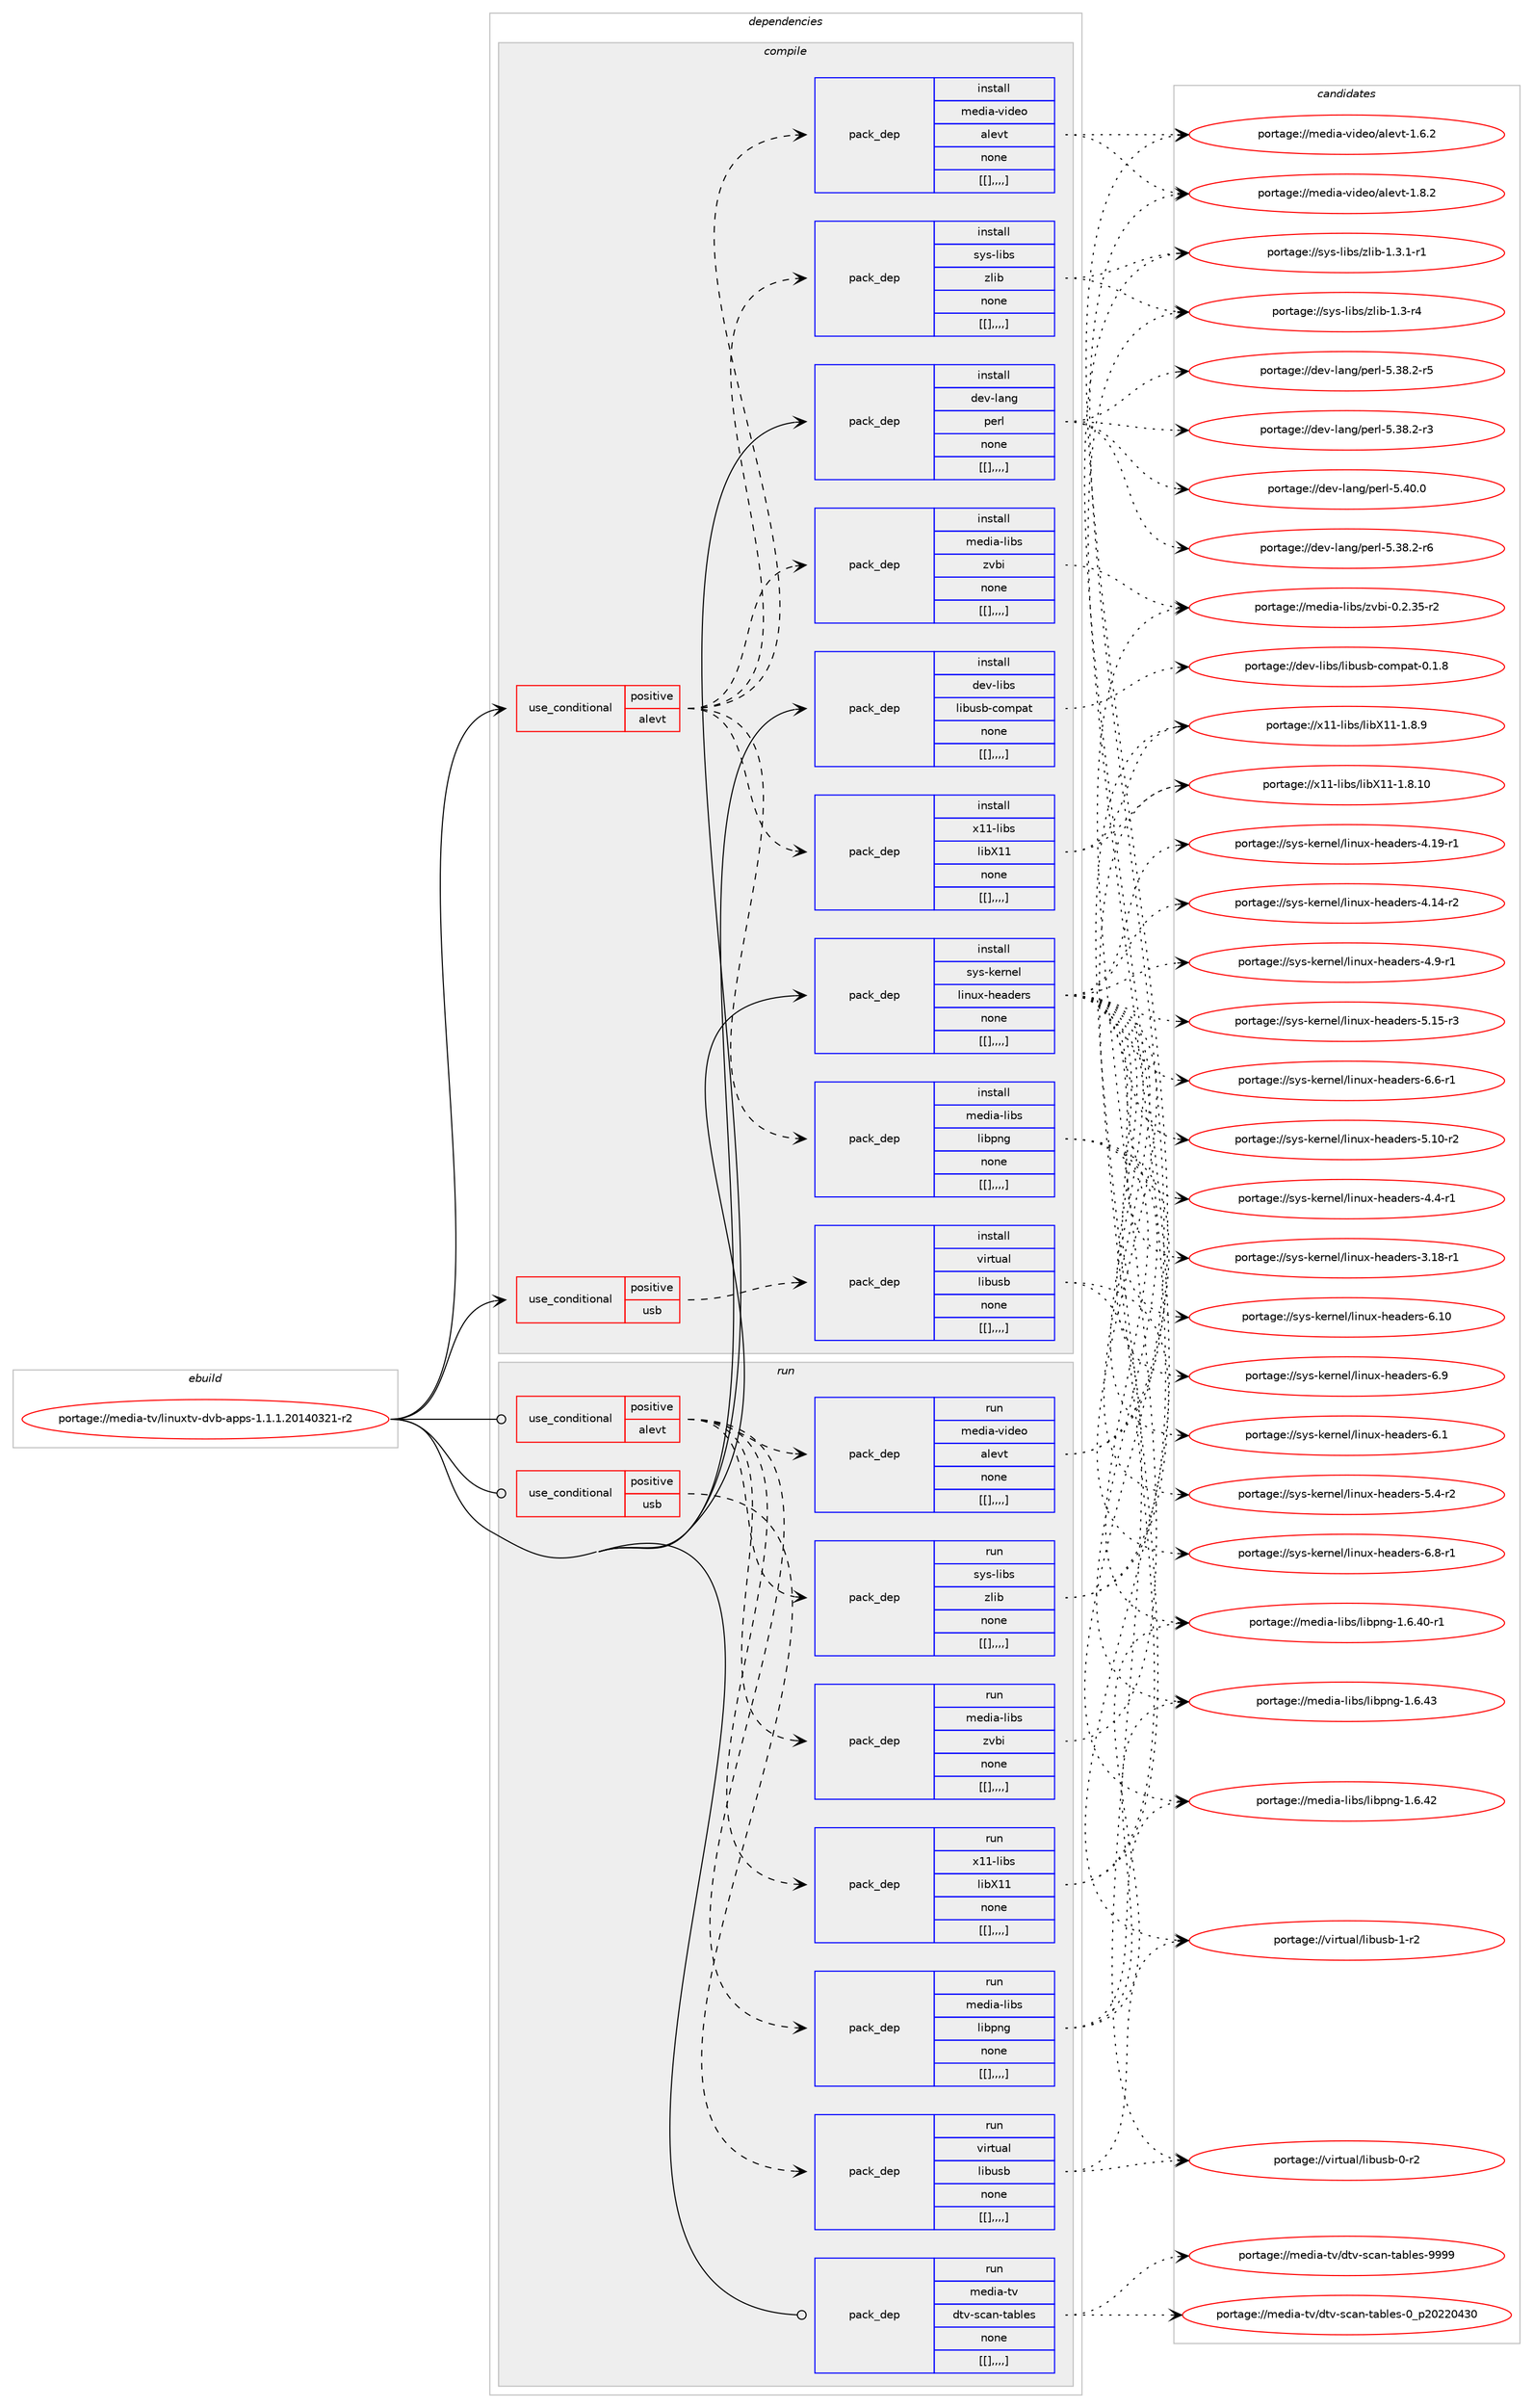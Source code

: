 digraph prolog {

# *************
# Graph options
# *************

newrank=true;
concentrate=true;
compound=true;
graph [rankdir=LR,fontname=Helvetica,fontsize=10,ranksep=1.5];#, ranksep=2.5, nodesep=0.2];
edge  [arrowhead=vee];
node  [fontname=Helvetica,fontsize=10];

# **********
# The ebuild
# **********

subgraph cluster_leftcol {
color=gray;
label=<<i>ebuild</i>>;
id [label="portage://media-tv/linuxtv-dvb-apps-1.1.1.20140321-r2", color=red, width=4, href="../media-tv/linuxtv-dvb-apps-1.1.1.20140321-r2.svg"];
}

# ****************
# The dependencies
# ****************

subgraph cluster_midcol {
color=gray;
label=<<i>dependencies</i>>;
subgraph cluster_compile {
fillcolor="#eeeeee";
style=filled;
label=<<i>compile</i>>;
subgraph cond86352 {
dependency341376 [label=<<TABLE BORDER="0" CELLBORDER="1" CELLSPACING="0" CELLPADDING="4"><TR><TD ROWSPAN="3" CELLPADDING="10">use_conditional</TD></TR><TR><TD>positive</TD></TR><TR><TD>alevt</TD></TR></TABLE>>, shape=none, color=red];
subgraph pack252353 {
dependency341377 [label=<<TABLE BORDER="0" CELLBORDER="1" CELLSPACING="0" CELLPADDING="4" WIDTH="220"><TR><TD ROWSPAN="6" CELLPADDING="30">pack_dep</TD></TR><TR><TD WIDTH="110">install</TD></TR><TR><TD>media-video</TD></TR><TR><TD>alevt</TD></TR><TR><TD>none</TD></TR><TR><TD>[[],,,,]</TD></TR></TABLE>>, shape=none, color=blue];
}
dependency341376:e -> dependency341377:w [weight=20,style="dashed",arrowhead="vee"];
subgraph pack252354 {
dependency341378 [label=<<TABLE BORDER="0" CELLBORDER="1" CELLSPACING="0" CELLPADDING="4" WIDTH="220"><TR><TD ROWSPAN="6" CELLPADDING="30">pack_dep</TD></TR><TR><TD WIDTH="110">install</TD></TR><TR><TD>media-libs</TD></TR><TR><TD>libpng</TD></TR><TR><TD>none</TD></TR><TR><TD>[[],,,,]</TD></TR></TABLE>>, shape=none, color=blue];
}
dependency341376:e -> dependency341378:w [weight=20,style="dashed",arrowhead="vee"];
subgraph pack252355 {
dependency341379 [label=<<TABLE BORDER="0" CELLBORDER="1" CELLSPACING="0" CELLPADDING="4" WIDTH="220"><TR><TD ROWSPAN="6" CELLPADDING="30">pack_dep</TD></TR><TR><TD WIDTH="110">install</TD></TR><TR><TD>media-libs</TD></TR><TR><TD>zvbi</TD></TR><TR><TD>none</TD></TR><TR><TD>[[],,,,]</TD></TR></TABLE>>, shape=none, color=blue];
}
dependency341376:e -> dependency341379:w [weight=20,style="dashed",arrowhead="vee"];
subgraph pack252356 {
dependency341380 [label=<<TABLE BORDER="0" CELLBORDER="1" CELLSPACING="0" CELLPADDING="4" WIDTH="220"><TR><TD ROWSPAN="6" CELLPADDING="30">pack_dep</TD></TR><TR><TD WIDTH="110">install</TD></TR><TR><TD>sys-libs</TD></TR><TR><TD>zlib</TD></TR><TR><TD>none</TD></TR><TR><TD>[[],,,,]</TD></TR></TABLE>>, shape=none, color=blue];
}
dependency341376:e -> dependency341380:w [weight=20,style="dashed",arrowhead="vee"];
subgraph pack252357 {
dependency341381 [label=<<TABLE BORDER="0" CELLBORDER="1" CELLSPACING="0" CELLPADDING="4" WIDTH="220"><TR><TD ROWSPAN="6" CELLPADDING="30">pack_dep</TD></TR><TR><TD WIDTH="110">install</TD></TR><TR><TD>x11-libs</TD></TR><TR><TD>libX11</TD></TR><TR><TD>none</TD></TR><TR><TD>[[],,,,]</TD></TR></TABLE>>, shape=none, color=blue];
}
dependency341376:e -> dependency341381:w [weight=20,style="dashed",arrowhead="vee"];
}
id:e -> dependency341376:w [weight=20,style="solid",arrowhead="vee"];
subgraph cond86353 {
dependency341382 [label=<<TABLE BORDER="0" CELLBORDER="1" CELLSPACING="0" CELLPADDING="4"><TR><TD ROWSPAN="3" CELLPADDING="10">use_conditional</TD></TR><TR><TD>positive</TD></TR><TR><TD>usb</TD></TR></TABLE>>, shape=none, color=red];
subgraph pack252358 {
dependency341383 [label=<<TABLE BORDER="0" CELLBORDER="1" CELLSPACING="0" CELLPADDING="4" WIDTH="220"><TR><TD ROWSPAN="6" CELLPADDING="30">pack_dep</TD></TR><TR><TD WIDTH="110">install</TD></TR><TR><TD>virtual</TD></TR><TR><TD>libusb</TD></TR><TR><TD>none</TD></TR><TR><TD>[[],,,,]</TD></TR></TABLE>>, shape=none, color=blue];
}
dependency341382:e -> dependency341383:w [weight=20,style="dashed",arrowhead="vee"];
}
id:e -> dependency341382:w [weight=20,style="solid",arrowhead="vee"];
subgraph pack252359 {
dependency341384 [label=<<TABLE BORDER="0" CELLBORDER="1" CELLSPACING="0" CELLPADDING="4" WIDTH="220"><TR><TD ROWSPAN="6" CELLPADDING="30">pack_dep</TD></TR><TR><TD WIDTH="110">install</TD></TR><TR><TD>dev-lang</TD></TR><TR><TD>perl</TD></TR><TR><TD>none</TD></TR><TR><TD>[[],,,,]</TD></TR></TABLE>>, shape=none, color=blue];
}
id:e -> dependency341384:w [weight=20,style="solid",arrowhead="vee"];
subgraph pack252360 {
dependency341385 [label=<<TABLE BORDER="0" CELLBORDER="1" CELLSPACING="0" CELLPADDING="4" WIDTH="220"><TR><TD ROWSPAN="6" CELLPADDING="30">pack_dep</TD></TR><TR><TD WIDTH="110">install</TD></TR><TR><TD>dev-libs</TD></TR><TR><TD>libusb-compat</TD></TR><TR><TD>none</TD></TR><TR><TD>[[],,,,]</TD></TR></TABLE>>, shape=none, color=blue];
}
id:e -> dependency341385:w [weight=20,style="solid",arrowhead="vee"];
subgraph pack252361 {
dependency341386 [label=<<TABLE BORDER="0" CELLBORDER="1" CELLSPACING="0" CELLPADDING="4" WIDTH="220"><TR><TD ROWSPAN="6" CELLPADDING="30">pack_dep</TD></TR><TR><TD WIDTH="110">install</TD></TR><TR><TD>sys-kernel</TD></TR><TR><TD>linux-headers</TD></TR><TR><TD>none</TD></TR><TR><TD>[[],,,,]</TD></TR></TABLE>>, shape=none, color=blue];
}
id:e -> dependency341386:w [weight=20,style="solid",arrowhead="vee"];
}
subgraph cluster_compileandrun {
fillcolor="#eeeeee";
style=filled;
label=<<i>compile and run</i>>;
}
subgraph cluster_run {
fillcolor="#eeeeee";
style=filled;
label=<<i>run</i>>;
subgraph cond86354 {
dependency341387 [label=<<TABLE BORDER="0" CELLBORDER="1" CELLSPACING="0" CELLPADDING="4"><TR><TD ROWSPAN="3" CELLPADDING="10">use_conditional</TD></TR><TR><TD>positive</TD></TR><TR><TD>alevt</TD></TR></TABLE>>, shape=none, color=red];
subgraph pack252362 {
dependency341388 [label=<<TABLE BORDER="0" CELLBORDER="1" CELLSPACING="0" CELLPADDING="4" WIDTH="220"><TR><TD ROWSPAN="6" CELLPADDING="30">pack_dep</TD></TR><TR><TD WIDTH="110">run</TD></TR><TR><TD>media-video</TD></TR><TR><TD>alevt</TD></TR><TR><TD>none</TD></TR><TR><TD>[[],,,,]</TD></TR></TABLE>>, shape=none, color=blue];
}
dependency341387:e -> dependency341388:w [weight=20,style="dashed",arrowhead="vee"];
subgraph pack252363 {
dependency341389 [label=<<TABLE BORDER="0" CELLBORDER="1" CELLSPACING="0" CELLPADDING="4" WIDTH="220"><TR><TD ROWSPAN="6" CELLPADDING="30">pack_dep</TD></TR><TR><TD WIDTH="110">run</TD></TR><TR><TD>media-libs</TD></TR><TR><TD>libpng</TD></TR><TR><TD>none</TD></TR><TR><TD>[[],,,,]</TD></TR></TABLE>>, shape=none, color=blue];
}
dependency341387:e -> dependency341389:w [weight=20,style="dashed",arrowhead="vee"];
subgraph pack252364 {
dependency341390 [label=<<TABLE BORDER="0" CELLBORDER="1" CELLSPACING="0" CELLPADDING="4" WIDTH="220"><TR><TD ROWSPAN="6" CELLPADDING="30">pack_dep</TD></TR><TR><TD WIDTH="110">run</TD></TR><TR><TD>media-libs</TD></TR><TR><TD>zvbi</TD></TR><TR><TD>none</TD></TR><TR><TD>[[],,,,]</TD></TR></TABLE>>, shape=none, color=blue];
}
dependency341387:e -> dependency341390:w [weight=20,style="dashed",arrowhead="vee"];
subgraph pack252365 {
dependency341391 [label=<<TABLE BORDER="0" CELLBORDER="1" CELLSPACING="0" CELLPADDING="4" WIDTH="220"><TR><TD ROWSPAN="6" CELLPADDING="30">pack_dep</TD></TR><TR><TD WIDTH="110">run</TD></TR><TR><TD>sys-libs</TD></TR><TR><TD>zlib</TD></TR><TR><TD>none</TD></TR><TR><TD>[[],,,,]</TD></TR></TABLE>>, shape=none, color=blue];
}
dependency341387:e -> dependency341391:w [weight=20,style="dashed",arrowhead="vee"];
subgraph pack252366 {
dependency341392 [label=<<TABLE BORDER="0" CELLBORDER="1" CELLSPACING="0" CELLPADDING="4" WIDTH="220"><TR><TD ROWSPAN="6" CELLPADDING="30">pack_dep</TD></TR><TR><TD WIDTH="110">run</TD></TR><TR><TD>x11-libs</TD></TR><TR><TD>libX11</TD></TR><TR><TD>none</TD></TR><TR><TD>[[],,,,]</TD></TR></TABLE>>, shape=none, color=blue];
}
dependency341387:e -> dependency341392:w [weight=20,style="dashed",arrowhead="vee"];
}
id:e -> dependency341387:w [weight=20,style="solid",arrowhead="odot"];
subgraph cond86355 {
dependency341393 [label=<<TABLE BORDER="0" CELLBORDER="1" CELLSPACING="0" CELLPADDING="4"><TR><TD ROWSPAN="3" CELLPADDING="10">use_conditional</TD></TR><TR><TD>positive</TD></TR><TR><TD>usb</TD></TR></TABLE>>, shape=none, color=red];
subgraph pack252367 {
dependency341394 [label=<<TABLE BORDER="0" CELLBORDER="1" CELLSPACING="0" CELLPADDING="4" WIDTH="220"><TR><TD ROWSPAN="6" CELLPADDING="30">pack_dep</TD></TR><TR><TD WIDTH="110">run</TD></TR><TR><TD>virtual</TD></TR><TR><TD>libusb</TD></TR><TR><TD>none</TD></TR><TR><TD>[[],,,,]</TD></TR></TABLE>>, shape=none, color=blue];
}
dependency341393:e -> dependency341394:w [weight=20,style="dashed",arrowhead="vee"];
}
id:e -> dependency341393:w [weight=20,style="solid",arrowhead="odot"];
subgraph pack252368 {
dependency341395 [label=<<TABLE BORDER="0" CELLBORDER="1" CELLSPACING="0" CELLPADDING="4" WIDTH="220"><TR><TD ROWSPAN="6" CELLPADDING="30">pack_dep</TD></TR><TR><TD WIDTH="110">run</TD></TR><TR><TD>media-tv</TD></TR><TR><TD>dtv-scan-tables</TD></TR><TR><TD>none</TD></TR><TR><TD>[[],,,,]</TD></TR></TABLE>>, shape=none, color=blue];
}
id:e -> dependency341395:w [weight=20,style="solid",arrowhead="odot"];
}
}

# **************
# The candidates
# **************

subgraph cluster_choices {
rank=same;
color=gray;
label=<<i>candidates</i>>;

subgraph choice252353 {
color=black;
nodesep=1;
choice10910110010597451181051001011114797108101118116454946564650 [label="portage://media-video/alevt-1.8.2", color=red, width=4,href="../media-video/alevt-1.8.2.svg"];
choice10910110010597451181051001011114797108101118116454946544650 [label="portage://media-video/alevt-1.6.2", color=red, width=4,href="../media-video/alevt-1.6.2.svg"];
dependency341377:e -> choice10910110010597451181051001011114797108101118116454946564650:w [style=dotted,weight="100"];
dependency341377:e -> choice10910110010597451181051001011114797108101118116454946544650:w [style=dotted,weight="100"];
}
subgraph choice252354 {
color=black;
nodesep=1;
choice109101100105974510810598115471081059811211010345494654465251 [label="portage://media-libs/libpng-1.6.43", color=red, width=4,href="../media-libs/libpng-1.6.43.svg"];
choice109101100105974510810598115471081059811211010345494654465250 [label="portage://media-libs/libpng-1.6.42", color=red, width=4,href="../media-libs/libpng-1.6.42.svg"];
choice1091011001059745108105981154710810598112110103454946544652484511449 [label="portage://media-libs/libpng-1.6.40-r1", color=red, width=4,href="../media-libs/libpng-1.6.40-r1.svg"];
dependency341378:e -> choice109101100105974510810598115471081059811211010345494654465251:w [style=dotted,weight="100"];
dependency341378:e -> choice109101100105974510810598115471081059811211010345494654465250:w [style=dotted,weight="100"];
dependency341378:e -> choice1091011001059745108105981154710810598112110103454946544652484511449:w [style=dotted,weight="100"];
}
subgraph choice252355 {
color=black;
nodesep=1;
choice1091011001059745108105981154712211898105454846504651534511450 [label="portage://media-libs/zvbi-0.2.35-r2", color=red, width=4,href="../media-libs/zvbi-0.2.35-r2.svg"];
dependency341379:e -> choice1091011001059745108105981154712211898105454846504651534511450:w [style=dotted,weight="100"];
}
subgraph choice252356 {
color=black;
nodesep=1;
choice115121115451081059811547122108105984549465146494511449 [label="portage://sys-libs/zlib-1.3.1-r1", color=red, width=4,href="../sys-libs/zlib-1.3.1-r1.svg"];
choice11512111545108105981154712210810598454946514511452 [label="portage://sys-libs/zlib-1.3-r4", color=red, width=4,href="../sys-libs/zlib-1.3-r4.svg"];
dependency341380:e -> choice115121115451081059811547122108105984549465146494511449:w [style=dotted,weight="100"];
dependency341380:e -> choice11512111545108105981154712210810598454946514511452:w [style=dotted,weight="100"];
}
subgraph choice252357 {
color=black;
nodesep=1;
choice12049494510810598115471081059888494945494656464948 [label="portage://x11-libs/libX11-1.8.10", color=red, width=4,href="../x11-libs/libX11-1.8.10.svg"];
choice120494945108105981154710810598884949454946564657 [label="portage://x11-libs/libX11-1.8.9", color=red, width=4,href="../x11-libs/libX11-1.8.9.svg"];
dependency341381:e -> choice12049494510810598115471081059888494945494656464948:w [style=dotted,weight="100"];
dependency341381:e -> choice120494945108105981154710810598884949454946564657:w [style=dotted,weight="100"];
}
subgraph choice252358 {
color=black;
nodesep=1;
choice1181051141161179710847108105981171159845494511450 [label="portage://virtual/libusb-1-r2", color=red, width=4,href="../virtual/libusb-1-r2.svg"];
choice1181051141161179710847108105981171159845484511450 [label="portage://virtual/libusb-0-r2", color=red, width=4,href="../virtual/libusb-0-r2.svg"];
dependency341383:e -> choice1181051141161179710847108105981171159845494511450:w [style=dotted,weight="100"];
dependency341383:e -> choice1181051141161179710847108105981171159845484511450:w [style=dotted,weight="100"];
}
subgraph choice252359 {
color=black;
nodesep=1;
choice10010111845108971101034711210111410845534652484648 [label="portage://dev-lang/perl-5.40.0", color=red, width=4,href="../dev-lang/perl-5.40.0.svg"];
choice100101118451089711010347112101114108455346515646504511454 [label="portage://dev-lang/perl-5.38.2-r6", color=red, width=4,href="../dev-lang/perl-5.38.2-r6.svg"];
choice100101118451089711010347112101114108455346515646504511453 [label="portage://dev-lang/perl-5.38.2-r5", color=red, width=4,href="../dev-lang/perl-5.38.2-r5.svg"];
choice100101118451089711010347112101114108455346515646504511451 [label="portage://dev-lang/perl-5.38.2-r3", color=red, width=4,href="../dev-lang/perl-5.38.2-r3.svg"];
dependency341384:e -> choice10010111845108971101034711210111410845534652484648:w [style=dotted,weight="100"];
dependency341384:e -> choice100101118451089711010347112101114108455346515646504511454:w [style=dotted,weight="100"];
dependency341384:e -> choice100101118451089711010347112101114108455346515646504511453:w [style=dotted,weight="100"];
dependency341384:e -> choice100101118451089711010347112101114108455346515646504511451:w [style=dotted,weight="100"];
}
subgraph choice252360 {
color=black;
nodesep=1;
choice1001011184510810598115471081059811711598459911110911297116454846494656 [label="portage://dev-libs/libusb-compat-0.1.8", color=red, width=4,href="../dev-libs/libusb-compat-0.1.8.svg"];
dependency341385:e -> choice1001011184510810598115471081059811711598459911110911297116454846494656:w [style=dotted,weight="100"];
}
subgraph choice252361 {
color=black;
nodesep=1;
choice115121115451071011141101011084710810511011712045104101971001011141154554464948 [label="portage://sys-kernel/linux-headers-6.10", color=red, width=4,href="../sys-kernel/linux-headers-6.10.svg"];
choice1151211154510710111411010110847108105110117120451041019710010111411545544657 [label="portage://sys-kernel/linux-headers-6.9", color=red, width=4,href="../sys-kernel/linux-headers-6.9.svg"];
choice11512111545107101114110101108471081051101171204510410197100101114115455446564511449 [label="portage://sys-kernel/linux-headers-6.8-r1", color=red, width=4,href="../sys-kernel/linux-headers-6.8-r1.svg"];
choice11512111545107101114110101108471081051101171204510410197100101114115455446544511449 [label="portage://sys-kernel/linux-headers-6.6-r1", color=red, width=4,href="../sys-kernel/linux-headers-6.6-r1.svg"];
choice1151211154510710111411010110847108105110117120451041019710010111411545544649 [label="portage://sys-kernel/linux-headers-6.1", color=red, width=4,href="../sys-kernel/linux-headers-6.1.svg"];
choice1151211154510710111411010110847108105110117120451041019710010111411545534649534511451 [label="portage://sys-kernel/linux-headers-5.15-r3", color=red, width=4,href="../sys-kernel/linux-headers-5.15-r3.svg"];
choice1151211154510710111411010110847108105110117120451041019710010111411545534649484511450 [label="portage://sys-kernel/linux-headers-5.10-r2", color=red, width=4,href="../sys-kernel/linux-headers-5.10-r2.svg"];
choice11512111545107101114110101108471081051101171204510410197100101114115455346524511450 [label="portage://sys-kernel/linux-headers-5.4-r2", color=red, width=4,href="../sys-kernel/linux-headers-5.4-r2.svg"];
choice1151211154510710111411010110847108105110117120451041019710010111411545524649574511449 [label="portage://sys-kernel/linux-headers-4.19-r1", color=red, width=4,href="../sys-kernel/linux-headers-4.19-r1.svg"];
choice1151211154510710111411010110847108105110117120451041019710010111411545524649524511450 [label="portage://sys-kernel/linux-headers-4.14-r2", color=red, width=4,href="../sys-kernel/linux-headers-4.14-r2.svg"];
choice11512111545107101114110101108471081051101171204510410197100101114115455246574511449 [label="portage://sys-kernel/linux-headers-4.9-r1", color=red, width=4,href="../sys-kernel/linux-headers-4.9-r1.svg"];
choice11512111545107101114110101108471081051101171204510410197100101114115455246524511449 [label="portage://sys-kernel/linux-headers-4.4-r1", color=red, width=4,href="../sys-kernel/linux-headers-4.4-r1.svg"];
choice1151211154510710111411010110847108105110117120451041019710010111411545514649564511449 [label="portage://sys-kernel/linux-headers-3.18-r1", color=red, width=4,href="../sys-kernel/linux-headers-3.18-r1.svg"];
dependency341386:e -> choice115121115451071011141101011084710810511011712045104101971001011141154554464948:w [style=dotted,weight="100"];
dependency341386:e -> choice1151211154510710111411010110847108105110117120451041019710010111411545544657:w [style=dotted,weight="100"];
dependency341386:e -> choice11512111545107101114110101108471081051101171204510410197100101114115455446564511449:w [style=dotted,weight="100"];
dependency341386:e -> choice11512111545107101114110101108471081051101171204510410197100101114115455446544511449:w [style=dotted,weight="100"];
dependency341386:e -> choice1151211154510710111411010110847108105110117120451041019710010111411545544649:w [style=dotted,weight="100"];
dependency341386:e -> choice1151211154510710111411010110847108105110117120451041019710010111411545534649534511451:w [style=dotted,weight="100"];
dependency341386:e -> choice1151211154510710111411010110847108105110117120451041019710010111411545534649484511450:w [style=dotted,weight="100"];
dependency341386:e -> choice11512111545107101114110101108471081051101171204510410197100101114115455346524511450:w [style=dotted,weight="100"];
dependency341386:e -> choice1151211154510710111411010110847108105110117120451041019710010111411545524649574511449:w [style=dotted,weight="100"];
dependency341386:e -> choice1151211154510710111411010110847108105110117120451041019710010111411545524649524511450:w [style=dotted,weight="100"];
dependency341386:e -> choice11512111545107101114110101108471081051101171204510410197100101114115455246574511449:w [style=dotted,weight="100"];
dependency341386:e -> choice11512111545107101114110101108471081051101171204510410197100101114115455246524511449:w [style=dotted,weight="100"];
dependency341386:e -> choice1151211154510710111411010110847108105110117120451041019710010111411545514649564511449:w [style=dotted,weight="100"];
}
subgraph choice252362 {
color=black;
nodesep=1;
choice10910110010597451181051001011114797108101118116454946564650 [label="portage://media-video/alevt-1.8.2", color=red, width=4,href="../media-video/alevt-1.8.2.svg"];
choice10910110010597451181051001011114797108101118116454946544650 [label="portage://media-video/alevt-1.6.2", color=red, width=4,href="../media-video/alevt-1.6.2.svg"];
dependency341388:e -> choice10910110010597451181051001011114797108101118116454946564650:w [style=dotted,weight="100"];
dependency341388:e -> choice10910110010597451181051001011114797108101118116454946544650:w [style=dotted,weight="100"];
}
subgraph choice252363 {
color=black;
nodesep=1;
choice109101100105974510810598115471081059811211010345494654465251 [label="portage://media-libs/libpng-1.6.43", color=red, width=4,href="../media-libs/libpng-1.6.43.svg"];
choice109101100105974510810598115471081059811211010345494654465250 [label="portage://media-libs/libpng-1.6.42", color=red, width=4,href="../media-libs/libpng-1.6.42.svg"];
choice1091011001059745108105981154710810598112110103454946544652484511449 [label="portage://media-libs/libpng-1.6.40-r1", color=red, width=4,href="../media-libs/libpng-1.6.40-r1.svg"];
dependency341389:e -> choice109101100105974510810598115471081059811211010345494654465251:w [style=dotted,weight="100"];
dependency341389:e -> choice109101100105974510810598115471081059811211010345494654465250:w [style=dotted,weight="100"];
dependency341389:e -> choice1091011001059745108105981154710810598112110103454946544652484511449:w [style=dotted,weight="100"];
}
subgraph choice252364 {
color=black;
nodesep=1;
choice1091011001059745108105981154712211898105454846504651534511450 [label="portage://media-libs/zvbi-0.2.35-r2", color=red, width=4,href="../media-libs/zvbi-0.2.35-r2.svg"];
dependency341390:e -> choice1091011001059745108105981154712211898105454846504651534511450:w [style=dotted,weight="100"];
}
subgraph choice252365 {
color=black;
nodesep=1;
choice115121115451081059811547122108105984549465146494511449 [label="portage://sys-libs/zlib-1.3.1-r1", color=red, width=4,href="../sys-libs/zlib-1.3.1-r1.svg"];
choice11512111545108105981154712210810598454946514511452 [label="portage://sys-libs/zlib-1.3-r4", color=red, width=4,href="../sys-libs/zlib-1.3-r4.svg"];
dependency341391:e -> choice115121115451081059811547122108105984549465146494511449:w [style=dotted,weight="100"];
dependency341391:e -> choice11512111545108105981154712210810598454946514511452:w [style=dotted,weight="100"];
}
subgraph choice252366 {
color=black;
nodesep=1;
choice12049494510810598115471081059888494945494656464948 [label="portage://x11-libs/libX11-1.8.10", color=red, width=4,href="../x11-libs/libX11-1.8.10.svg"];
choice120494945108105981154710810598884949454946564657 [label="portage://x11-libs/libX11-1.8.9", color=red, width=4,href="../x11-libs/libX11-1.8.9.svg"];
dependency341392:e -> choice12049494510810598115471081059888494945494656464948:w [style=dotted,weight="100"];
dependency341392:e -> choice120494945108105981154710810598884949454946564657:w [style=dotted,weight="100"];
}
subgraph choice252367 {
color=black;
nodesep=1;
choice1181051141161179710847108105981171159845494511450 [label="portage://virtual/libusb-1-r2", color=red, width=4,href="../virtual/libusb-1-r2.svg"];
choice1181051141161179710847108105981171159845484511450 [label="portage://virtual/libusb-0-r2", color=red, width=4,href="../virtual/libusb-0-r2.svg"];
dependency341394:e -> choice1181051141161179710847108105981171159845494511450:w [style=dotted,weight="100"];
dependency341394:e -> choice1181051141161179710847108105981171159845484511450:w [style=dotted,weight="100"];
}
subgraph choice252368 {
color=black;
nodesep=1;
choice1091011001059745116118471001161184511599971104511697981081011154557575757 [label="portage://media-tv/dtv-scan-tables-9999", color=red, width=4,href="../media-tv/dtv-scan-tables-9999.svg"];
choice1091011001059745116118471001161184511599971104511697981081011154548951125048505048525148 [label="portage://media-tv/dtv-scan-tables-0_p20220430", color=red, width=4,href="../media-tv/dtv-scan-tables-0_p20220430.svg"];
dependency341395:e -> choice1091011001059745116118471001161184511599971104511697981081011154557575757:w [style=dotted,weight="100"];
dependency341395:e -> choice1091011001059745116118471001161184511599971104511697981081011154548951125048505048525148:w [style=dotted,weight="100"];
}
}

}
